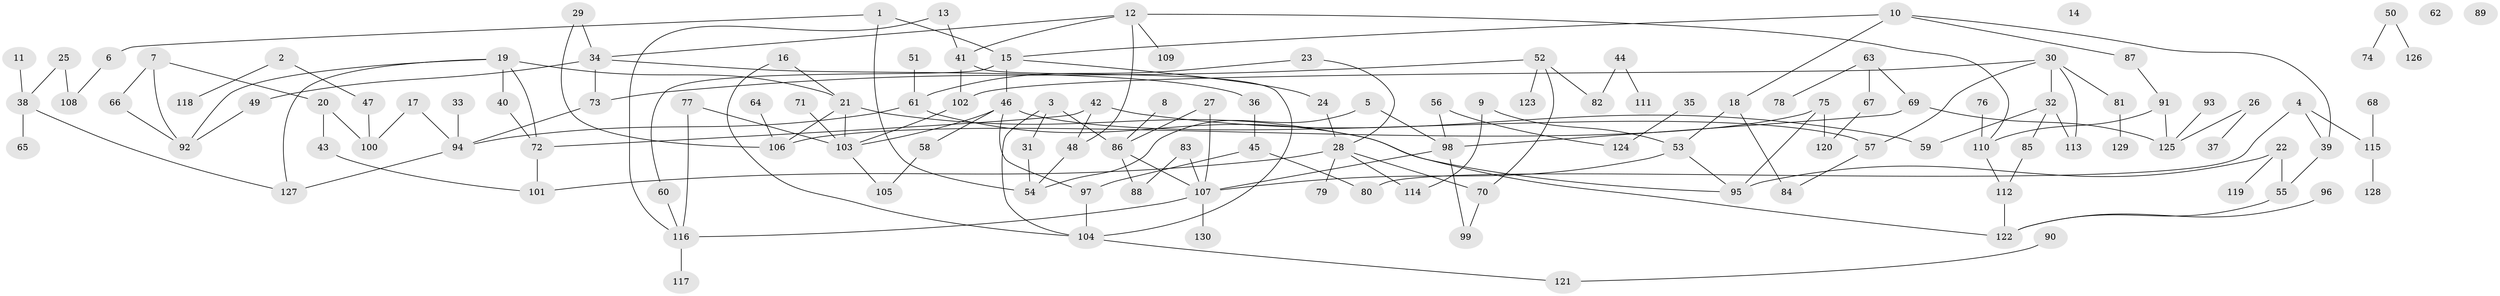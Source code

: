 // coarse degree distribution, {3: 0.26436781609195403, 1: 0.22988505747126436, 4: 0.10344827586206896, 2: 0.21839080459770116, 6: 0.05747126436781609, 0: 0.034482758620689655, 8: 0.011494252873563218, 5: 0.05747126436781609, 7: 0.022988505747126436}
// Generated by graph-tools (version 1.1) at 2025/41/03/06/25 10:41:24]
// undirected, 130 vertices, 166 edges
graph export_dot {
graph [start="1"]
  node [color=gray90,style=filled];
  1;
  2;
  3;
  4;
  5;
  6;
  7;
  8;
  9;
  10;
  11;
  12;
  13;
  14;
  15;
  16;
  17;
  18;
  19;
  20;
  21;
  22;
  23;
  24;
  25;
  26;
  27;
  28;
  29;
  30;
  31;
  32;
  33;
  34;
  35;
  36;
  37;
  38;
  39;
  40;
  41;
  42;
  43;
  44;
  45;
  46;
  47;
  48;
  49;
  50;
  51;
  52;
  53;
  54;
  55;
  56;
  57;
  58;
  59;
  60;
  61;
  62;
  63;
  64;
  65;
  66;
  67;
  68;
  69;
  70;
  71;
  72;
  73;
  74;
  75;
  76;
  77;
  78;
  79;
  80;
  81;
  82;
  83;
  84;
  85;
  86;
  87;
  88;
  89;
  90;
  91;
  92;
  93;
  94;
  95;
  96;
  97;
  98;
  99;
  100;
  101;
  102;
  103;
  104;
  105;
  106;
  107;
  108;
  109;
  110;
  111;
  112;
  113;
  114;
  115;
  116;
  117;
  118;
  119;
  120;
  121;
  122;
  123;
  124;
  125;
  126;
  127;
  128;
  129;
  130;
  1 -- 6;
  1 -- 15;
  1 -- 54;
  2 -- 47;
  2 -- 118;
  3 -- 31;
  3 -- 86;
  3 -- 104;
  4 -- 39;
  4 -- 80;
  4 -- 115;
  5 -- 54;
  5 -- 98;
  6 -- 108;
  7 -- 20;
  7 -- 66;
  7 -- 92;
  8 -- 86;
  9 -- 53;
  9 -- 114;
  10 -- 15;
  10 -- 18;
  10 -- 39;
  10 -- 87;
  11 -- 38;
  12 -- 34;
  12 -- 41;
  12 -- 48;
  12 -- 109;
  12 -- 110;
  13 -- 41;
  13 -- 116;
  15 -- 24;
  15 -- 46;
  15 -- 60;
  16 -- 21;
  16 -- 104;
  17 -- 94;
  17 -- 100;
  18 -- 53;
  18 -- 84;
  19 -- 21;
  19 -- 40;
  19 -- 72;
  19 -- 92;
  19 -- 127;
  20 -- 43;
  20 -- 100;
  21 -- 95;
  21 -- 103;
  21 -- 106;
  22 -- 55;
  22 -- 95;
  22 -- 119;
  23 -- 28;
  23 -- 61;
  24 -- 28;
  25 -- 38;
  25 -- 108;
  26 -- 37;
  26 -- 125;
  27 -- 86;
  27 -- 107;
  28 -- 70;
  28 -- 79;
  28 -- 101;
  28 -- 114;
  29 -- 34;
  29 -- 106;
  30 -- 32;
  30 -- 57;
  30 -- 81;
  30 -- 102;
  30 -- 113;
  31 -- 54;
  32 -- 59;
  32 -- 85;
  32 -- 113;
  33 -- 94;
  34 -- 36;
  34 -- 49;
  34 -- 73;
  35 -- 124;
  36 -- 45;
  38 -- 65;
  38 -- 127;
  39 -- 55;
  40 -- 72;
  41 -- 102;
  41 -- 104;
  42 -- 48;
  42 -- 59;
  42 -- 72;
  43 -- 101;
  44 -- 82;
  44 -- 111;
  45 -- 80;
  45 -- 97;
  46 -- 57;
  46 -- 58;
  46 -- 97;
  46 -- 103;
  47 -- 100;
  48 -- 54;
  49 -- 92;
  50 -- 74;
  50 -- 126;
  51 -- 61;
  52 -- 70;
  52 -- 73;
  52 -- 82;
  52 -- 123;
  53 -- 95;
  53 -- 107;
  55 -- 122;
  56 -- 98;
  56 -- 124;
  57 -- 84;
  58 -- 105;
  60 -- 116;
  61 -- 94;
  61 -- 122;
  63 -- 67;
  63 -- 69;
  63 -- 78;
  64 -- 106;
  66 -- 92;
  67 -- 120;
  68 -- 115;
  69 -- 98;
  69 -- 125;
  70 -- 99;
  71 -- 103;
  72 -- 101;
  73 -- 94;
  75 -- 95;
  75 -- 106;
  75 -- 120;
  76 -- 110;
  77 -- 103;
  77 -- 116;
  81 -- 129;
  83 -- 88;
  83 -- 107;
  85 -- 112;
  86 -- 88;
  86 -- 107;
  87 -- 91;
  90 -- 121;
  91 -- 110;
  91 -- 125;
  93 -- 125;
  94 -- 127;
  96 -- 122;
  97 -- 104;
  98 -- 99;
  98 -- 107;
  102 -- 103;
  103 -- 105;
  104 -- 121;
  107 -- 116;
  107 -- 130;
  110 -- 112;
  112 -- 122;
  115 -- 128;
  116 -- 117;
}
